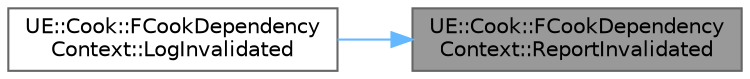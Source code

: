 digraph "UE::Cook::FCookDependencyContext::ReportInvalidated"
{
 // INTERACTIVE_SVG=YES
 // LATEX_PDF_SIZE
  bgcolor="transparent";
  edge [fontname=Helvetica,fontsize=10,labelfontname=Helvetica,labelfontsize=10];
  node [fontname=Helvetica,fontsize=10,shape=box,height=0.2,width=0.4];
  rankdir="RL";
  Node1 [id="Node000001",label="UE::Cook::FCookDependency\lContext::ReportInvalidated",height=0.2,width=0.4,color="gray40", fillcolor="grey60", style="filled", fontcolor="black",tooltip="Reports that current evaluation of the function is different from all previous evaluations for a reas..."];
  Node1 -> Node2 [id="edge1_Node000001_Node000002",dir="back",color="steelblue1",style="solid",tooltip=" "];
  Node2 [id="Node000002",label="UE::Cook::FCookDependency\lContext::LogInvalidated",height=0.2,width=0.4,color="grey40", fillcolor="white", style="filled",URL="$d2/d4f/structUE_1_1Cook_1_1FCookDependencyContext.html#a395144b5f2a5dde934fcc1970e15032c",tooltip="Calls Log(Display, Message) and ReportInvalidated."];
}
